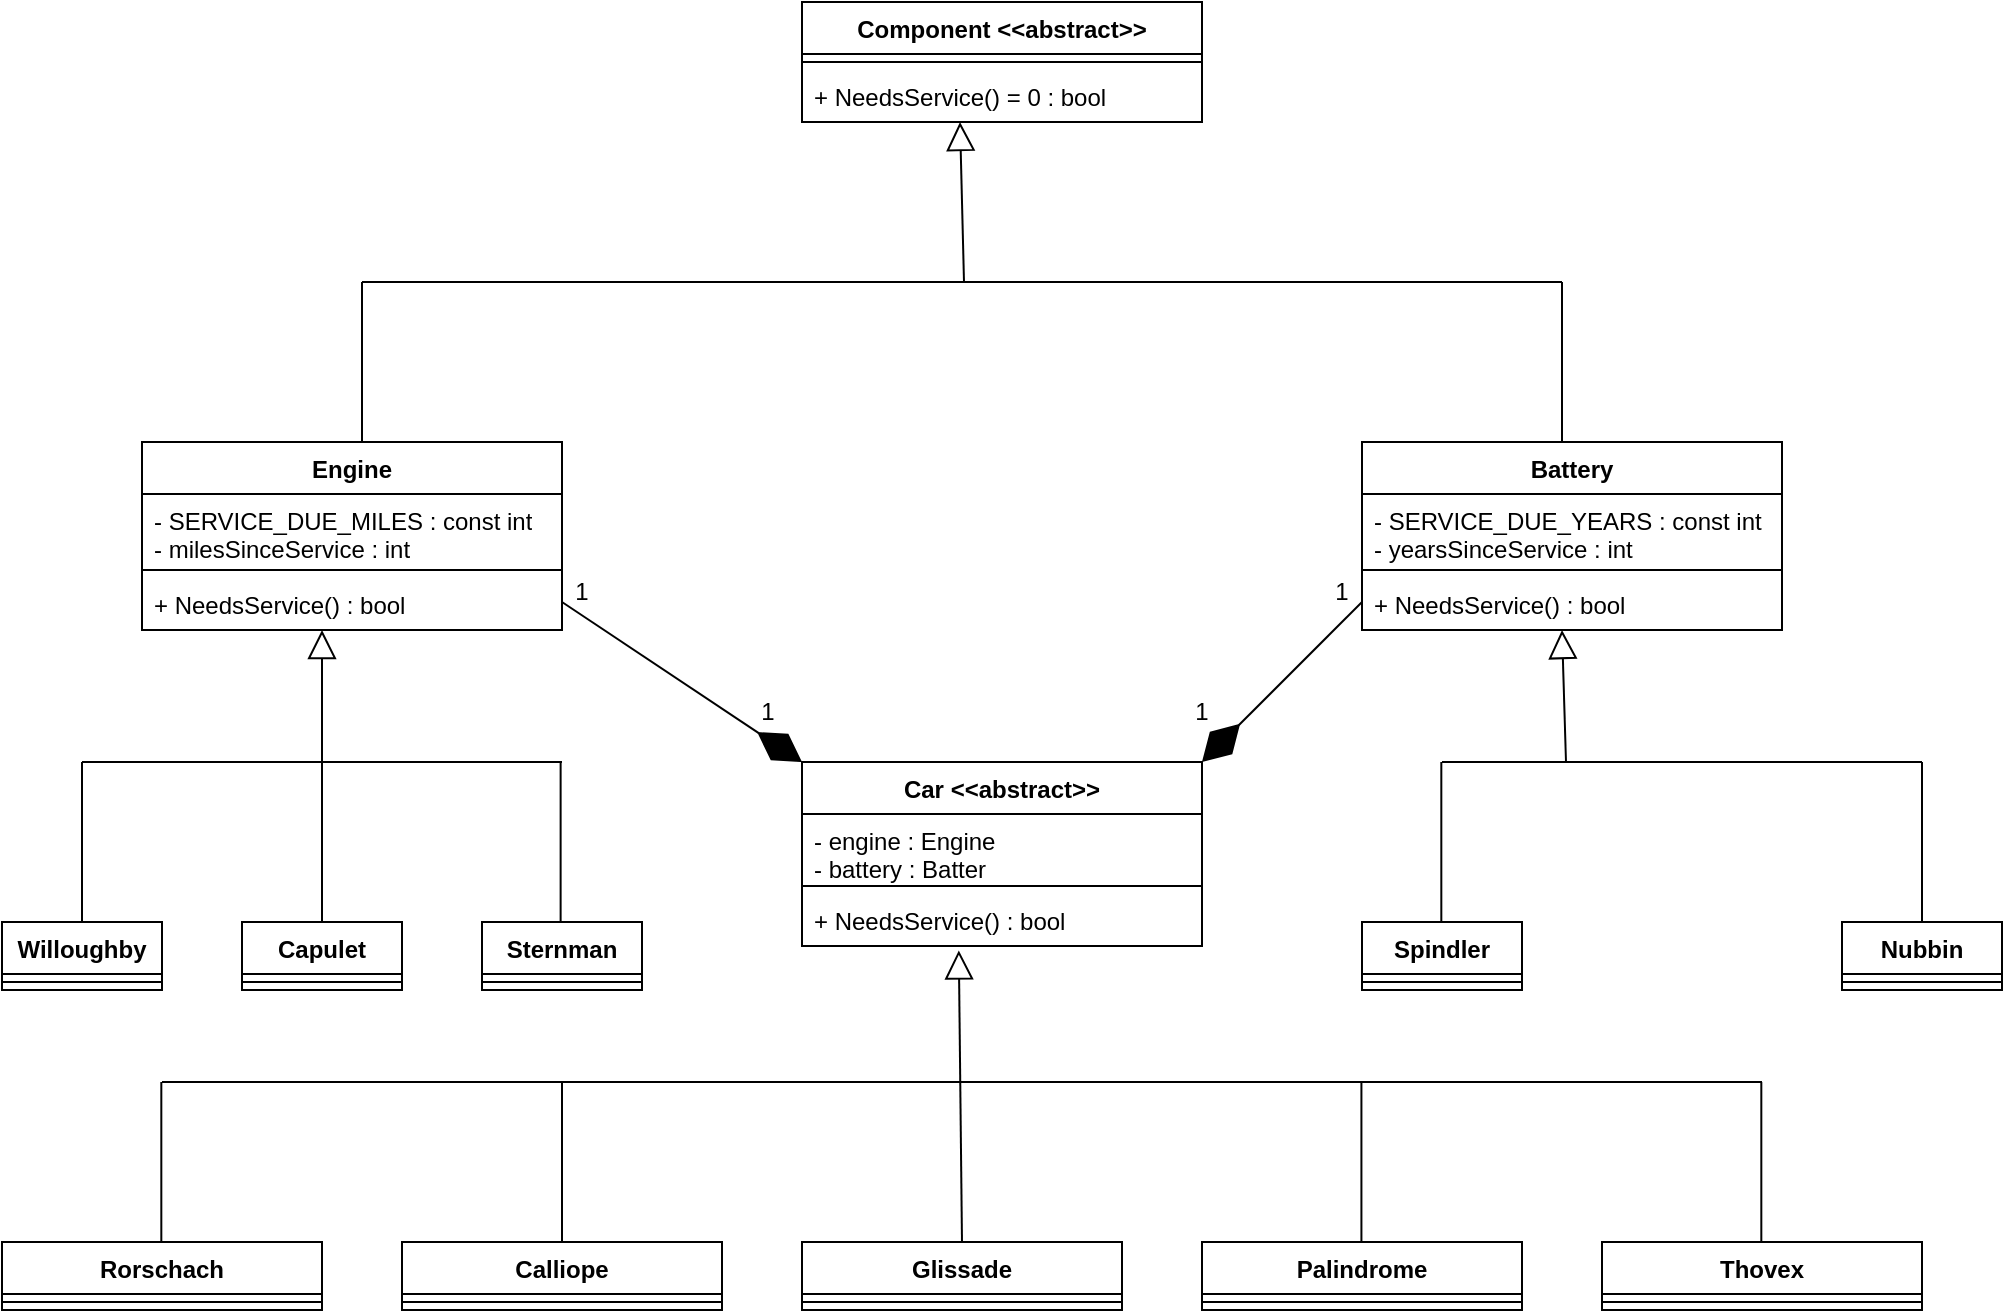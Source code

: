<mxfile version="21.3.7" type="onedrive">
  <diagram name="Page-1" id="IX5_64tzDWV7dVgwrIsy">
    <mxGraphModel grid="1" page="1" gridSize="10" guides="1" tooltips="1" connect="1" arrows="1" fold="1" pageScale="1" pageWidth="827" pageHeight="1169" math="0" shadow="0">
      <root>
        <mxCell id="0" />
        <mxCell id="1" parent="0" />
        <mxCell id="cxt1dbgjEJxmxGVVWiyH-1" value="Car &amp;lt;&amp;lt;abstract&amp;gt;&amp;gt;" style="swimlane;fontStyle=1;align=center;verticalAlign=top;childLayout=stackLayout;horizontal=1;startSize=26;horizontalStack=0;resizeParent=1;resizeParentMax=0;resizeLast=0;collapsible=1;marginBottom=0;whiteSpace=wrap;html=1;" vertex="1" parent="1">
          <mxGeometry x="400" y="160" width="200" height="92" as="geometry" />
        </mxCell>
        <mxCell id="cxt1dbgjEJxmxGVVWiyH-2" value="- engine : Engine&lt;br&gt;- battery : Batter" style="text;strokeColor=none;fillColor=none;align=left;verticalAlign=top;spacingLeft=4;spacingRight=4;overflow=hidden;rotatable=0;points=[[0,0.5],[1,0.5]];portConstraint=eastwest;whiteSpace=wrap;html=1;" vertex="1" parent="cxt1dbgjEJxmxGVVWiyH-1">
          <mxGeometry y="26" width="200" height="32" as="geometry" />
        </mxCell>
        <mxCell id="cxt1dbgjEJxmxGVVWiyH-3" value="" style="line;strokeWidth=1;fillColor=none;align=left;verticalAlign=middle;spacingTop=-1;spacingLeft=3;spacingRight=3;rotatable=0;labelPosition=right;points=[];portConstraint=eastwest;strokeColor=inherit;" vertex="1" parent="cxt1dbgjEJxmxGVVWiyH-1">
          <mxGeometry y="58" width="200" height="8" as="geometry" />
        </mxCell>
        <mxCell id="cxt1dbgjEJxmxGVVWiyH-4" value="+ NeedsService() : bool" style="text;strokeColor=none;fillColor=none;align=left;verticalAlign=top;spacingLeft=4;spacingRight=4;overflow=hidden;rotatable=0;points=[[0,0.5],[1,0.5]];portConstraint=eastwest;whiteSpace=wrap;html=1;" vertex="1" parent="cxt1dbgjEJxmxGVVWiyH-1">
          <mxGeometry y="66" width="200" height="26" as="geometry" />
        </mxCell>
        <mxCell id="cxt1dbgjEJxmxGVVWiyH-5" value="" style="endArrow=block;endFill=0;endSize=12;html=1;rounded=0;entryX=0.392;entryY=1.085;entryDx=0;entryDy=0;entryPerimeter=0;" edge="1" parent="1" target="cxt1dbgjEJxmxGVVWiyH-4">
          <mxGeometry width="160" relative="1" as="geometry">
            <mxPoint x="480" y="400" as="sourcePoint" />
            <mxPoint x="510" y="330" as="targetPoint" />
          </mxGeometry>
        </mxCell>
        <mxCell id="cxt1dbgjEJxmxGVVWiyH-9" value="" style="endArrow=none;html=1;rounded=0;" edge="1" parent="1">
          <mxGeometry width="50" height="50" relative="1" as="geometry">
            <mxPoint x="80" y="320" as="sourcePoint" />
            <mxPoint x="880" y="320" as="targetPoint" />
          </mxGeometry>
        </mxCell>
        <mxCell id="cxt1dbgjEJxmxGVVWiyH-10" value="" style="endArrow=none;html=1;rounded=0;" edge="1" parent="1">
          <mxGeometry width="50" height="50" relative="1" as="geometry">
            <mxPoint x="280" y="400" as="sourcePoint" />
            <mxPoint x="280" y="320" as="targetPoint" />
          </mxGeometry>
        </mxCell>
        <mxCell id="cxt1dbgjEJxmxGVVWiyH-11" value="" style="endArrow=none;html=1;rounded=0;" edge="1" parent="1">
          <mxGeometry width="50" height="50" relative="1" as="geometry">
            <mxPoint x="679.71" y="400" as="sourcePoint" />
            <mxPoint x="679.71" y="320" as="targetPoint" />
          </mxGeometry>
        </mxCell>
        <mxCell id="cxt1dbgjEJxmxGVVWiyH-12" value="Calliope" style="swimlane;fontStyle=1;align=center;verticalAlign=top;childLayout=stackLayout;horizontal=1;startSize=26;horizontalStack=0;resizeParent=1;resizeParentMax=0;resizeLast=0;collapsible=1;marginBottom=0;whiteSpace=wrap;html=1;" vertex="1" parent="1">
          <mxGeometry x="200" y="400" width="160" height="34" as="geometry" />
        </mxCell>
        <mxCell id="cxt1dbgjEJxmxGVVWiyH-14" value="" style="line;strokeWidth=1;fillColor=none;align=left;verticalAlign=middle;spacingTop=-1;spacingLeft=3;spacingRight=3;rotatable=0;labelPosition=right;points=[];portConstraint=eastwest;strokeColor=inherit;" vertex="1" parent="cxt1dbgjEJxmxGVVWiyH-12">
          <mxGeometry y="26" width="160" height="8" as="geometry" />
        </mxCell>
        <mxCell id="cxt1dbgjEJxmxGVVWiyH-16" value="Glissade" style="swimlane;fontStyle=1;align=center;verticalAlign=top;childLayout=stackLayout;horizontal=1;startSize=26;horizontalStack=0;resizeParent=1;resizeParentMax=0;resizeLast=0;collapsible=1;marginBottom=0;whiteSpace=wrap;html=1;" vertex="1" parent="1">
          <mxGeometry x="400" y="400" width="160" height="34" as="geometry" />
        </mxCell>
        <mxCell id="cxt1dbgjEJxmxGVVWiyH-17" value="" style="line;strokeWidth=1;fillColor=none;align=left;verticalAlign=middle;spacingTop=-1;spacingLeft=3;spacingRight=3;rotatable=0;labelPosition=right;points=[];portConstraint=eastwest;strokeColor=inherit;" vertex="1" parent="cxt1dbgjEJxmxGVVWiyH-16">
          <mxGeometry y="26" width="160" height="8" as="geometry" />
        </mxCell>
        <mxCell id="cxt1dbgjEJxmxGVVWiyH-18" value="Palindrome" style="swimlane;fontStyle=1;align=center;verticalAlign=top;childLayout=stackLayout;horizontal=1;startSize=26;horizontalStack=0;resizeParent=1;resizeParentMax=0;resizeLast=0;collapsible=1;marginBottom=0;whiteSpace=wrap;html=1;" vertex="1" parent="1">
          <mxGeometry x="600" y="400" width="160" height="34" as="geometry" />
        </mxCell>
        <mxCell id="cxt1dbgjEJxmxGVVWiyH-19" value="" style="line;strokeWidth=1;fillColor=none;align=left;verticalAlign=middle;spacingTop=-1;spacingLeft=3;spacingRight=3;rotatable=0;labelPosition=right;points=[];portConstraint=eastwest;strokeColor=inherit;" vertex="1" parent="cxt1dbgjEJxmxGVVWiyH-18">
          <mxGeometry y="26" width="160" height="8" as="geometry" />
        </mxCell>
        <mxCell id="cxt1dbgjEJxmxGVVWiyH-20" value="Rorschach" style="swimlane;fontStyle=1;align=center;verticalAlign=top;childLayout=stackLayout;horizontal=1;startSize=26;horizontalStack=0;resizeParent=1;resizeParentMax=0;resizeLast=0;collapsible=1;marginBottom=0;whiteSpace=wrap;html=1;" vertex="1" parent="1">
          <mxGeometry y="400" width="160" height="34" as="geometry" />
        </mxCell>
        <mxCell id="cxt1dbgjEJxmxGVVWiyH-21" value="" style="line;strokeWidth=1;fillColor=none;align=left;verticalAlign=middle;spacingTop=-1;spacingLeft=3;spacingRight=3;rotatable=0;labelPosition=right;points=[];portConstraint=eastwest;strokeColor=inherit;" vertex="1" parent="cxt1dbgjEJxmxGVVWiyH-20">
          <mxGeometry y="26" width="160" height="8" as="geometry" />
        </mxCell>
        <mxCell id="cxt1dbgjEJxmxGVVWiyH-22" value="Thovex" style="swimlane;fontStyle=1;align=center;verticalAlign=top;childLayout=stackLayout;horizontal=1;startSize=26;horizontalStack=0;resizeParent=1;resizeParentMax=0;resizeLast=0;collapsible=1;marginBottom=0;whiteSpace=wrap;html=1;" vertex="1" parent="1">
          <mxGeometry x="800" y="400" width="160" height="34" as="geometry" />
        </mxCell>
        <mxCell id="cxt1dbgjEJxmxGVVWiyH-23" value="" style="line;strokeWidth=1;fillColor=none;align=left;verticalAlign=middle;spacingTop=-1;spacingLeft=3;spacingRight=3;rotatable=0;labelPosition=right;points=[];portConstraint=eastwest;strokeColor=inherit;" vertex="1" parent="cxt1dbgjEJxmxGVVWiyH-22">
          <mxGeometry y="26" width="160" height="8" as="geometry" />
        </mxCell>
        <mxCell id="cxt1dbgjEJxmxGVVWiyH-24" value="" style="endArrow=none;html=1;rounded=0;" edge="1" parent="1">
          <mxGeometry width="50" height="50" relative="1" as="geometry">
            <mxPoint x="79.66" y="400" as="sourcePoint" />
            <mxPoint x="79.66" y="320" as="targetPoint" />
          </mxGeometry>
        </mxCell>
        <mxCell id="cxt1dbgjEJxmxGVVWiyH-25" value="" style="endArrow=none;html=1;rounded=0;" edge="1" parent="1">
          <mxGeometry width="50" height="50" relative="1" as="geometry">
            <mxPoint x="879.66" y="400" as="sourcePoint" />
            <mxPoint x="879.66" y="320" as="targetPoint" />
          </mxGeometry>
        </mxCell>
        <mxCell id="cxt1dbgjEJxmxGVVWiyH-26" value="" style="endArrow=diamondThin;endFill=1;endSize=24;html=1;rounded=0;" edge="1" parent="1">
          <mxGeometry width="160" relative="1" as="geometry">
            <mxPoint x="280" y="80" as="sourcePoint" />
            <mxPoint x="400" y="160" as="targetPoint" />
          </mxGeometry>
        </mxCell>
        <mxCell id="cxt1dbgjEJxmxGVVWiyH-27" value="" style="endArrow=diamondThin;endFill=1;endSize=24;html=1;rounded=0;entryX=1;entryY=0;entryDx=0;entryDy=0;" edge="1" parent="1" target="cxt1dbgjEJxmxGVVWiyH-1">
          <mxGeometry width="160" relative="1" as="geometry">
            <mxPoint x="680" y="80" as="sourcePoint" />
            <mxPoint x="610" y="160" as="targetPoint" />
          </mxGeometry>
        </mxCell>
        <mxCell id="cxt1dbgjEJxmxGVVWiyH-28" value="Engine" style="swimlane;fontStyle=1;align=center;verticalAlign=top;childLayout=stackLayout;horizontal=1;startSize=26;horizontalStack=0;resizeParent=1;resizeParentMax=0;resizeLast=0;collapsible=1;marginBottom=0;whiteSpace=wrap;html=1;" vertex="1" parent="1">
          <mxGeometry x="70" width="210" height="94" as="geometry" />
        </mxCell>
        <mxCell id="cxt1dbgjEJxmxGVVWiyH-29" value="- SERVICE_DUE_MILES : const int&lt;br&gt;- milesSinceService : int" style="text;strokeColor=none;fillColor=none;align=left;verticalAlign=top;spacingLeft=4;spacingRight=4;overflow=hidden;rotatable=0;points=[[0,0.5],[1,0.5]];portConstraint=eastwest;whiteSpace=wrap;html=1;" vertex="1" parent="cxt1dbgjEJxmxGVVWiyH-28">
          <mxGeometry y="26" width="210" height="34" as="geometry" />
        </mxCell>
        <mxCell id="cxt1dbgjEJxmxGVVWiyH-30" value="" style="line;strokeWidth=1;fillColor=none;align=left;verticalAlign=middle;spacingTop=-1;spacingLeft=3;spacingRight=3;rotatable=0;labelPosition=right;points=[];portConstraint=eastwest;strokeColor=inherit;" vertex="1" parent="cxt1dbgjEJxmxGVVWiyH-28">
          <mxGeometry y="60" width="210" height="8" as="geometry" />
        </mxCell>
        <mxCell id="cxt1dbgjEJxmxGVVWiyH-31" value="+ NeedsService() : bool" style="text;strokeColor=none;fillColor=none;align=left;verticalAlign=top;spacingLeft=4;spacingRight=4;overflow=hidden;rotatable=0;points=[[0,0.5],[1,0.5]];portConstraint=eastwest;whiteSpace=wrap;html=1;" vertex="1" parent="cxt1dbgjEJxmxGVVWiyH-28">
          <mxGeometry y="68" width="210" height="26" as="geometry" />
        </mxCell>
        <mxCell id="LF6DAofgiNze8Ao-or4z-2" value="Battery" style="swimlane;fontStyle=1;align=center;verticalAlign=top;childLayout=stackLayout;horizontal=1;startSize=26;horizontalStack=0;resizeParent=1;resizeParentMax=0;resizeLast=0;collapsible=1;marginBottom=0;whiteSpace=wrap;html=1;" vertex="1" parent="1">
          <mxGeometry x="680" width="210" height="94" as="geometry" />
        </mxCell>
        <mxCell id="LF6DAofgiNze8Ao-or4z-3" value="- SERVICE_DUE_YEARS : const int&lt;br&gt;- yearsSinceService : int" style="text;strokeColor=none;fillColor=none;align=left;verticalAlign=top;spacingLeft=4;spacingRight=4;overflow=hidden;rotatable=0;points=[[0,0.5],[1,0.5]];portConstraint=eastwest;whiteSpace=wrap;html=1;" vertex="1" parent="LF6DAofgiNze8Ao-or4z-2">
          <mxGeometry y="26" width="210" height="34" as="geometry" />
        </mxCell>
        <mxCell id="LF6DAofgiNze8Ao-or4z-4" value="" style="line;strokeWidth=1;fillColor=none;align=left;verticalAlign=middle;spacingTop=-1;spacingLeft=3;spacingRight=3;rotatable=0;labelPosition=right;points=[];portConstraint=eastwest;strokeColor=inherit;" vertex="1" parent="LF6DAofgiNze8Ao-or4z-2">
          <mxGeometry y="60" width="210" height="8" as="geometry" />
        </mxCell>
        <mxCell id="LF6DAofgiNze8Ao-or4z-5" value="+ NeedsService() : bool" style="text;strokeColor=none;fillColor=none;align=left;verticalAlign=top;spacingLeft=4;spacingRight=4;overflow=hidden;rotatable=0;points=[[0,0.5],[1,0.5]];portConstraint=eastwest;whiteSpace=wrap;html=1;" vertex="1" parent="LF6DAofgiNze8Ao-or4z-2">
          <mxGeometry y="68" width="210" height="26" as="geometry" />
        </mxCell>
        <mxCell id="LF6DAofgiNze8Ao-or4z-6" value="" style="endArrow=none;html=1;rounded=0;" edge="1" parent="1">
          <mxGeometry width="50" height="50" relative="1" as="geometry">
            <mxPoint x="180" as="sourcePoint" />
            <mxPoint x="180" y="-80" as="targetPoint" />
          </mxGeometry>
        </mxCell>
        <mxCell id="LF6DAofgiNze8Ao-or4z-7" value="" style="endArrow=none;html=1;rounded=0;" edge="1" parent="1">
          <mxGeometry width="50" height="50" relative="1" as="geometry">
            <mxPoint x="780" as="sourcePoint" />
            <mxPoint x="780" y="-80" as="targetPoint" />
          </mxGeometry>
        </mxCell>
        <mxCell id="LF6DAofgiNze8Ao-or4z-8" value="" style="endArrow=none;html=1;rounded=0;" edge="1" parent="1">
          <mxGeometry width="50" height="50" relative="1" as="geometry">
            <mxPoint x="180" y="-80" as="sourcePoint" />
            <mxPoint x="780" y="-80" as="targetPoint" />
          </mxGeometry>
        </mxCell>
        <mxCell id="LF6DAofgiNze8Ao-or4z-9" value="" style="endArrow=block;endFill=0;endSize=12;html=1;rounded=0;" edge="1" parent="1">
          <mxGeometry width="160" relative="1" as="geometry">
            <mxPoint x="481" y="-80" as="sourcePoint" />
            <mxPoint x="479" y="-160" as="targetPoint" />
          </mxGeometry>
        </mxCell>
        <mxCell id="LF6DAofgiNze8Ao-or4z-10" value="Component &amp;lt;&amp;lt;abstract&amp;gt;&amp;gt;" style="swimlane;fontStyle=1;align=center;verticalAlign=top;childLayout=stackLayout;horizontal=1;startSize=26;horizontalStack=0;resizeParent=1;resizeParentMax=0;resizeLast=0;collapsible=1;marginBottom=0;whiteSpace=wrap;html=1;" vertex="1" parent="1">
          <mxGeometry x="400" y="-220" width="200" height="60" as="geometry" />
        </mxCell>
        <mxCell id="LF6DAofgiNze8Ao-or4z-12" value="" style="line;strokeWidth=1;fillColor=none;align=left;verticalAlign=middle;spacingTop=-1;spacingLeft=3;spacingRight=3;rotatable=0;labelPosition=right;points=[];portConstraint=eastwest;strokeColor=inherit;" vertex="1" parent="LF6DAofgiNze8Ao-or4z-10">
          <mxGeometry y="26" width="200" height="8" as="geometry" />
        </mxCell>
        <mxCell id="LF6DAofgiNze8Ao-or4z-13" value="+ NeedsService() = 0 : bool" style="text;strokeColor=none;fillColor=none;align=left;verticalAlign=top;spacingLeft=4;spacingRight=4;overflow=hidden;rotatable=0;points=[[0,0.5],[1,0.5]];portConstraint=eastwest;whiteSpace=wrap;html=1;" vertex="1" parent="LF6DAofgiNze8Ao-or4z-10">
          <mxGeometry y="34" width="200" height="26" as="geometry" />
        </mxCell>
        <mxCell id="LF6DAofgiNze8Ao-or4z-14" value="" style="endArrow=block;endFill=0;endSize=12;html=1;rounded=0;entryX=0.392;entryY=1.085;entryDx=0;entryDy=0;entryPerimeter=0;" edge="1" parent="1">
          <mxGeometry width="160" relative="1" as="geometry">
            <mxPoint x="160" y="160" as="sourcePoint" />
            <mxPoint x="160" y="94" as="targetPoint" />
          </mxGeometry>
        </mxCell>
        <mxCell id="LF6DAofgiNze8Ao-or4z-15" value="" style="endArrow=none;html=1;rounded=0;" edge="1" parent="1">
          <mxGeometry width="50" height="50" relative="1" as="geometry">
            <mxPoint x="40" y="160" as="sourcePoint" />
            <mxPoint x="280" y="160" as="targetPoint" />
          </mxGeometry>
        </mxCell>
        <mxCell id="LF6DAofgiNze8Ao-or4z-16" value="" style="endArrow=none;html=1;rounded=0;" edge="1" parent="1">
          <mxGeometry width="50" height="50" relative="1" as="geometry">
            <mxPoint x="40" y="240" as="sourcePoint" />
            <mxPoint x="40" y="160" as="targetPoint" />
          </mxGeometry>
        </mxCell>
        <mxCell id="LF6DAofgiNze8Ao-or4z-17" value="" style="endArrow=none;html=1;rounded=0;" edge="1" parent="1">
          <mxGeometry width="50" height="50" relative="1" as="geometry">
            <mxPoint x="160" y="240" as="sourcePoint" />
            <mxPoint x="160" y="160" as="targetPoint" />
          </mxGeometry>
        </mxCell>
        <mxCell id="LF6DAofgiNze8Ao-or4z-18" value="" style="endArrow=none;html=1;rounded=0;" edge="1" parent="1">
          <mxGeometry width="50" height="50" relative="1" as="geometry">
            <mxPoint x="279.31" y="240" as="sourcePoint" />
            <mxPoint x="279.31" y="160" as="targetPoint" />
          </mxGeometry>
        </mxCell>
        <mxCell id="LF6DAofgiNze8Ao-or4z-19" value="Capulet" style="swimlane;fontStyle=1;align=center;verticalAlign=top;childLayout=stackLayout;horizontal=1;startSize=26;horizontalStack=0;resizeParent=1;resizeParentMax=0;resizeLast=0;collapsible=1;marginBottom=0;whiteSpace=wrap;html=1;" vertex="1" parent="1">
          <mxGeometry x="120" y="240" width="80" height="34" as="geometry" />
        </mxCell>
        <mxCell id="LF6DAofgiNze8Ao-or4z-20" value="" style="line;strokeWidth=1;fillColor=none;align=left;verticalAlign=middle;spacingTop=-1;spacingLeft=3;spacingRight=3;rotatable=0;labelPosition=right;points=[];portConstraint=eastwest;strokeColor=inherit;" vertex="1" parent="LF6DAofgiNze8Ao-or4z-19">
          <mxGeometry y="26" width="80" height="8" as="geometry" />
        </mxCell>
        <mxCell id="LF6DAofgiNze8Ao-or4z-21" value="Willoughby" style="swimlane;fontStyle=1;align=center;verticalAlign=top;childLayout=stackLayout;horizontal=1;startSize=26;horizontalStack=0;resizeParent=1;resizeParentMax=0;resizeLast=0;collapsible=1;marginBottom=0;whiteSpace=wrap;html=1;" vertex="1" parent="1">
          <mxGeometry y="240" width="80" height="34" as="geometry" />
        </mxCell>
        <mxCell id="LF6DAofgiNze8Ao-or4z-22" value="" style="line;strokeWidth=1;fillColor=none;align=left;verticalAlign=middle;spacingTop=-1;spacingLeft=3;spacingRight=3;rotatable=0;labelPosition=right;points=[];portConstraint=eastwest;strokeColor=inherit;" vertex="1" parent="LF6DAofgiNze8Ao-or4z-21">
          <mxGeometry y="26" width="80" height="8" as="geometry" />
        </mxCell>
        <mxCell id="LF6DAofgiNze8Ao-or4z-23" value="Sternman" style="swimlane;fontStyle=1;align=center;verticalAlign=top;childLayout=stackLayout;horizontal=1;startSize=26;horizontalStack=0;resizeParent=1;resizeParentMax=0;resizeLast=0;collapsible=1;marginBottom=0;whiteSpace=wrap;html=1;" vertex="1" parent="1">
          <mxGeometry x="240" y="240" width="80" height="34" as="geometry" />
        </mxCell>
        <mxCell id="LF6DAofgiNze8Ao-or4z-24" value="" style="line;strokeWidth=1;fillColor=none;align=left;verticalAlign=middle;spacingTop=-1;spacingLeft=3;spacingRight=3;rotatable=0;labelPosition=right;points=[];portConstraint=eastwest;strokeColor=inherit;" vertex="1" parent="LF6DAofgiNze8Ao-or4z-23">
          <mxGeometry y="26" width="80" height="8" as="geometry" />
        </mxCell>
        <mxCell id="LF6DAofgiNze8Ao-or4z-25" value="Spindler" style="swimlane;fontStyle=1;align=center;verticalAlign=top;childLayout=stackLayout;horizontal=1;startSize=26;horizontalStack=0;resizeParent=1;resizeParentMax=0;resizeLast=0;collapsible=1;marginBottom=0;whiteSpace=wrap;html=1;" vertex="1" parent="1">
          <mxGeometry x="680" y="240" width="80" height="34" as="geometry" />
        </mxCell>
        <mxCell id="LF6DAofgiNze8Ao-or4z-26" value="" style="line;strokeWidth=1;fillColor=none;align=left;verticalAlign=middle;spacingTop=-1;spacingLeft=3;spacingRight=3;rotatable=0;labelPosition=right;points=[];portConstraint=eastwest;strokeColor=inherit;" vertex="1" parent="LF6DAofgiNze8Ao-or4z-25">
          <mxGeometry y="26" width="80" height="8" as="geometry" />
        </mxCell>
        <mxCell id="LF6DAofgiNze8Ao-or4z-27" value="" style="endArrow=none;html=1;rounded=0;" edge="1" parent="1">
          <mxGeometry width="50" height="50" relative="1" as="geometry">
            <mxPoint x="719.66" y="240" as="sourcePoint" />
            <mxPoint x="719.66" y="160" as="targetPoint" />
          </mxGeometry>
        </mxCell>
        <mxCell id="LF6DAofgiNze8Ao-or4z-28" value="" style="endArrow=none;html=1;rounded=0;" edge="1" parent="1">
          <mxGeometry width="50" height="50" relative="1" as="geometry">
            <mxPoint x="720" y="160" as="sourcePoint" />
            <mxPoint x="960" y="160" as="targetPoint" />
          </mxGeometry>
        </mxCell>
        <mxCell id="LF6DAofgiNze8Ao-or4z-29" value="" style="endArrow=none;html=1;rounded=0;" edge="1" parent="1">
          <mxGeometry width="50" height="50" relative="1" as="geometry">
            <mxPoint x="960" y="240" as="sourcePoint" />
            <mxPoint x="960" y="160" as="targetPoint" />
          </mxGeometry>
        </mxCell>
        <mxCell id="LF6DAofgiNze8Ao-or4z-30" value="Nubbin" style="swimlane;fontStyle=1;align=center;verticalAlign=top;childLayout=stackLayout;horizontal=1;startSize=26;horizontalStack=0;resizeParent=1;resizeParentMax=0;resizeLast=0;collapsible=1;marginBottom=0;whiteSpace=wrap;html=1;" vertex="1" parent="1">
          <mxGeometry x="920" y="240" width="80" height="34" as="geometry" />
        </mxCell>
        <mxCell id="LF6DAofgiNze8Ao-or4z-31" value="" style="line;strokeWidth=1;fillColor=none;align=left;verticalAlign=middle;spacingTop=-1;spacingLeft=3;spacingRight=3;rotatable=0;labelPosition=right;points=[];portConstraint=eastwest;strokeColor=inherit;" vertex="1" parent="LF6DAofgiNze8Ao-or4z-30">
          <mxGeometry y="26" width="80" height="8" as="geometry" />
        </mxCell>
        <mxCell id="LF6DAofgiNze8Ao-or4z-32" value="" style="endArrow=block;endFill=0;endSize=12;html=1;rounded=0;" edge="1" parent="1">
          <mxGeometry width="160" relative="1" as="geometry">
            <mxPoint x="782" y="160" as="sourcePoint" />
            <mxPoint x="780" y="94" as="targetPoint" />
          </mxGeometry>
        </mxCell>
        <mxCell id="LF6DAofgiNze8Ao-or4z-36" value="1" style="text;html=1;strokeColor=none;fillColor=none;align=center;verticalAlign=middle;whiteSpace=wrap;rounded=0;" vertex="1" parent="1">
          <mxGeometry x="353" y="120" width="60" height="30" as="geometry" />
        </mxCell>
        <mxCell id="LF6DAofgiNze8Ao-or4z-37" value="1" style="text;html=1;strokeColor=none;fillColor=none;align=center;verticalAlign=middle;whiteSpace=wrap;rounded=0;" vertex="1" parent="1">
          <mxGeometry x="260" y="60" width="60" height="30" as="geometry" />
        </mxCell>
        <mxCell id="LF6DAofgiNze8Ao-or4z-38" value="1" style="text;html=1;strokeColor=none;fillColor=none;align=center;verticalAlign=middle;whiteSpace=wrap;rounded=0;" vertex="1" parent="1">
          <mxGeometry x="570" y="120" width="60" height="30" as="geometry" />
        </mxCell>
        <mxCell id="LF6DAofgiNze8Ao-or4z-41" value="1" style="text;html=1;strokeColor=none;fillColor=none;align=center;verticalAlign=middle;whiteSpace=wrap;rounded=0;" vertex="1" parent="1">
          <mxGeometry x="640" y="60" width="60" height="30" as="geometry" />
        </mxCell>
      </root>
    </mxGraphModel>
  </diagram>
</mxfile>
